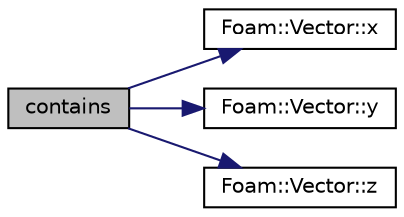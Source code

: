 digraph "contains"
{
  bgcolor="transparent";
  edge [fontname="Helvetica",fontsize="10",labelfontname="Helvetica",labelfontsize="10"];
  node [fontname="Helvetica",fontsize="10",shape=record];
  rankdir="LR";
  Node1 [label="contains",height=0.2,width=0.4,color="black", fillcolor="grey75", style="filled", fontcolor="black"];
  Node1 -> Node2 [color="midnightblue",fontsize="10",style="solid",fontname="Helvetica"];
  Node2 [label="Foam::Vector::x",height=0.2,width=0.4,color="black",URL="$a02791.html#aeb7dc4a97968c543f58f9c7082e55757"];
  Node1 -> Node3 [color="midnightblue",fontsize="10",style="solid",fontname="Helvetica"];
  Node3 [label="Foam::Vector::y",height=0.2,width=0.4,color="black",URL="$a02791.html#a77c00b469d89c23bd35d2eb236140f70"];
  Node1 -> Node4 [color="midnightblue",fontsize="10",style="solid",fontname="Helvetica"];
  Node4 [label="Foam::Vector::z",height=0.2,width=0.4,color="black",URL="$a02791.html#ac72a74f7dde9500927f63515c3f0a2f3"];
}
